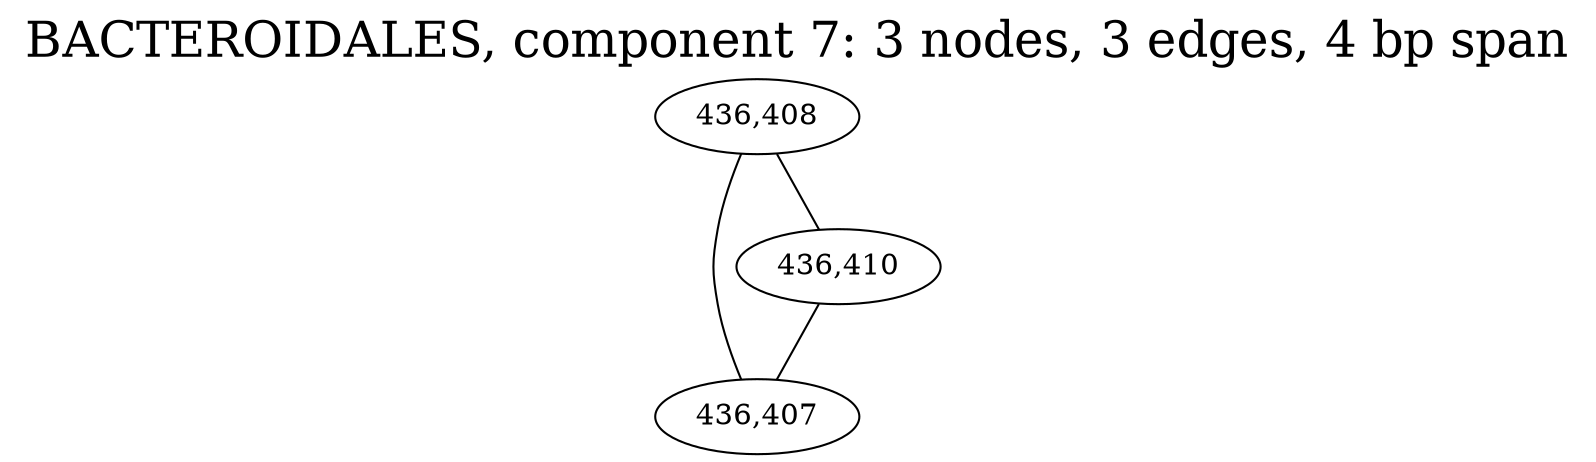 graph BACTEROIDALES_cc7 {
	overlap="prism50";
	outputorder="edgesfirst";
	node [style="filled"];
	label="BACTEROIDALES, component 7: 3 nodes, 3 edges, 4 bp span";
	labelloc="t";
	fontsize=24;
	"436,407" [fillcolor="#ffffff", fontcolor="#000000"];
	"436,408" [fillcolor="#ffffff", fontcolor="#000000"];
	"436,410" [fillcolor="#ffffff", fontcolor="#000000"];
	"436,408" -- "436,407";
	"436,408" -- "436,410";
	"436,410" -- "436,407";
}